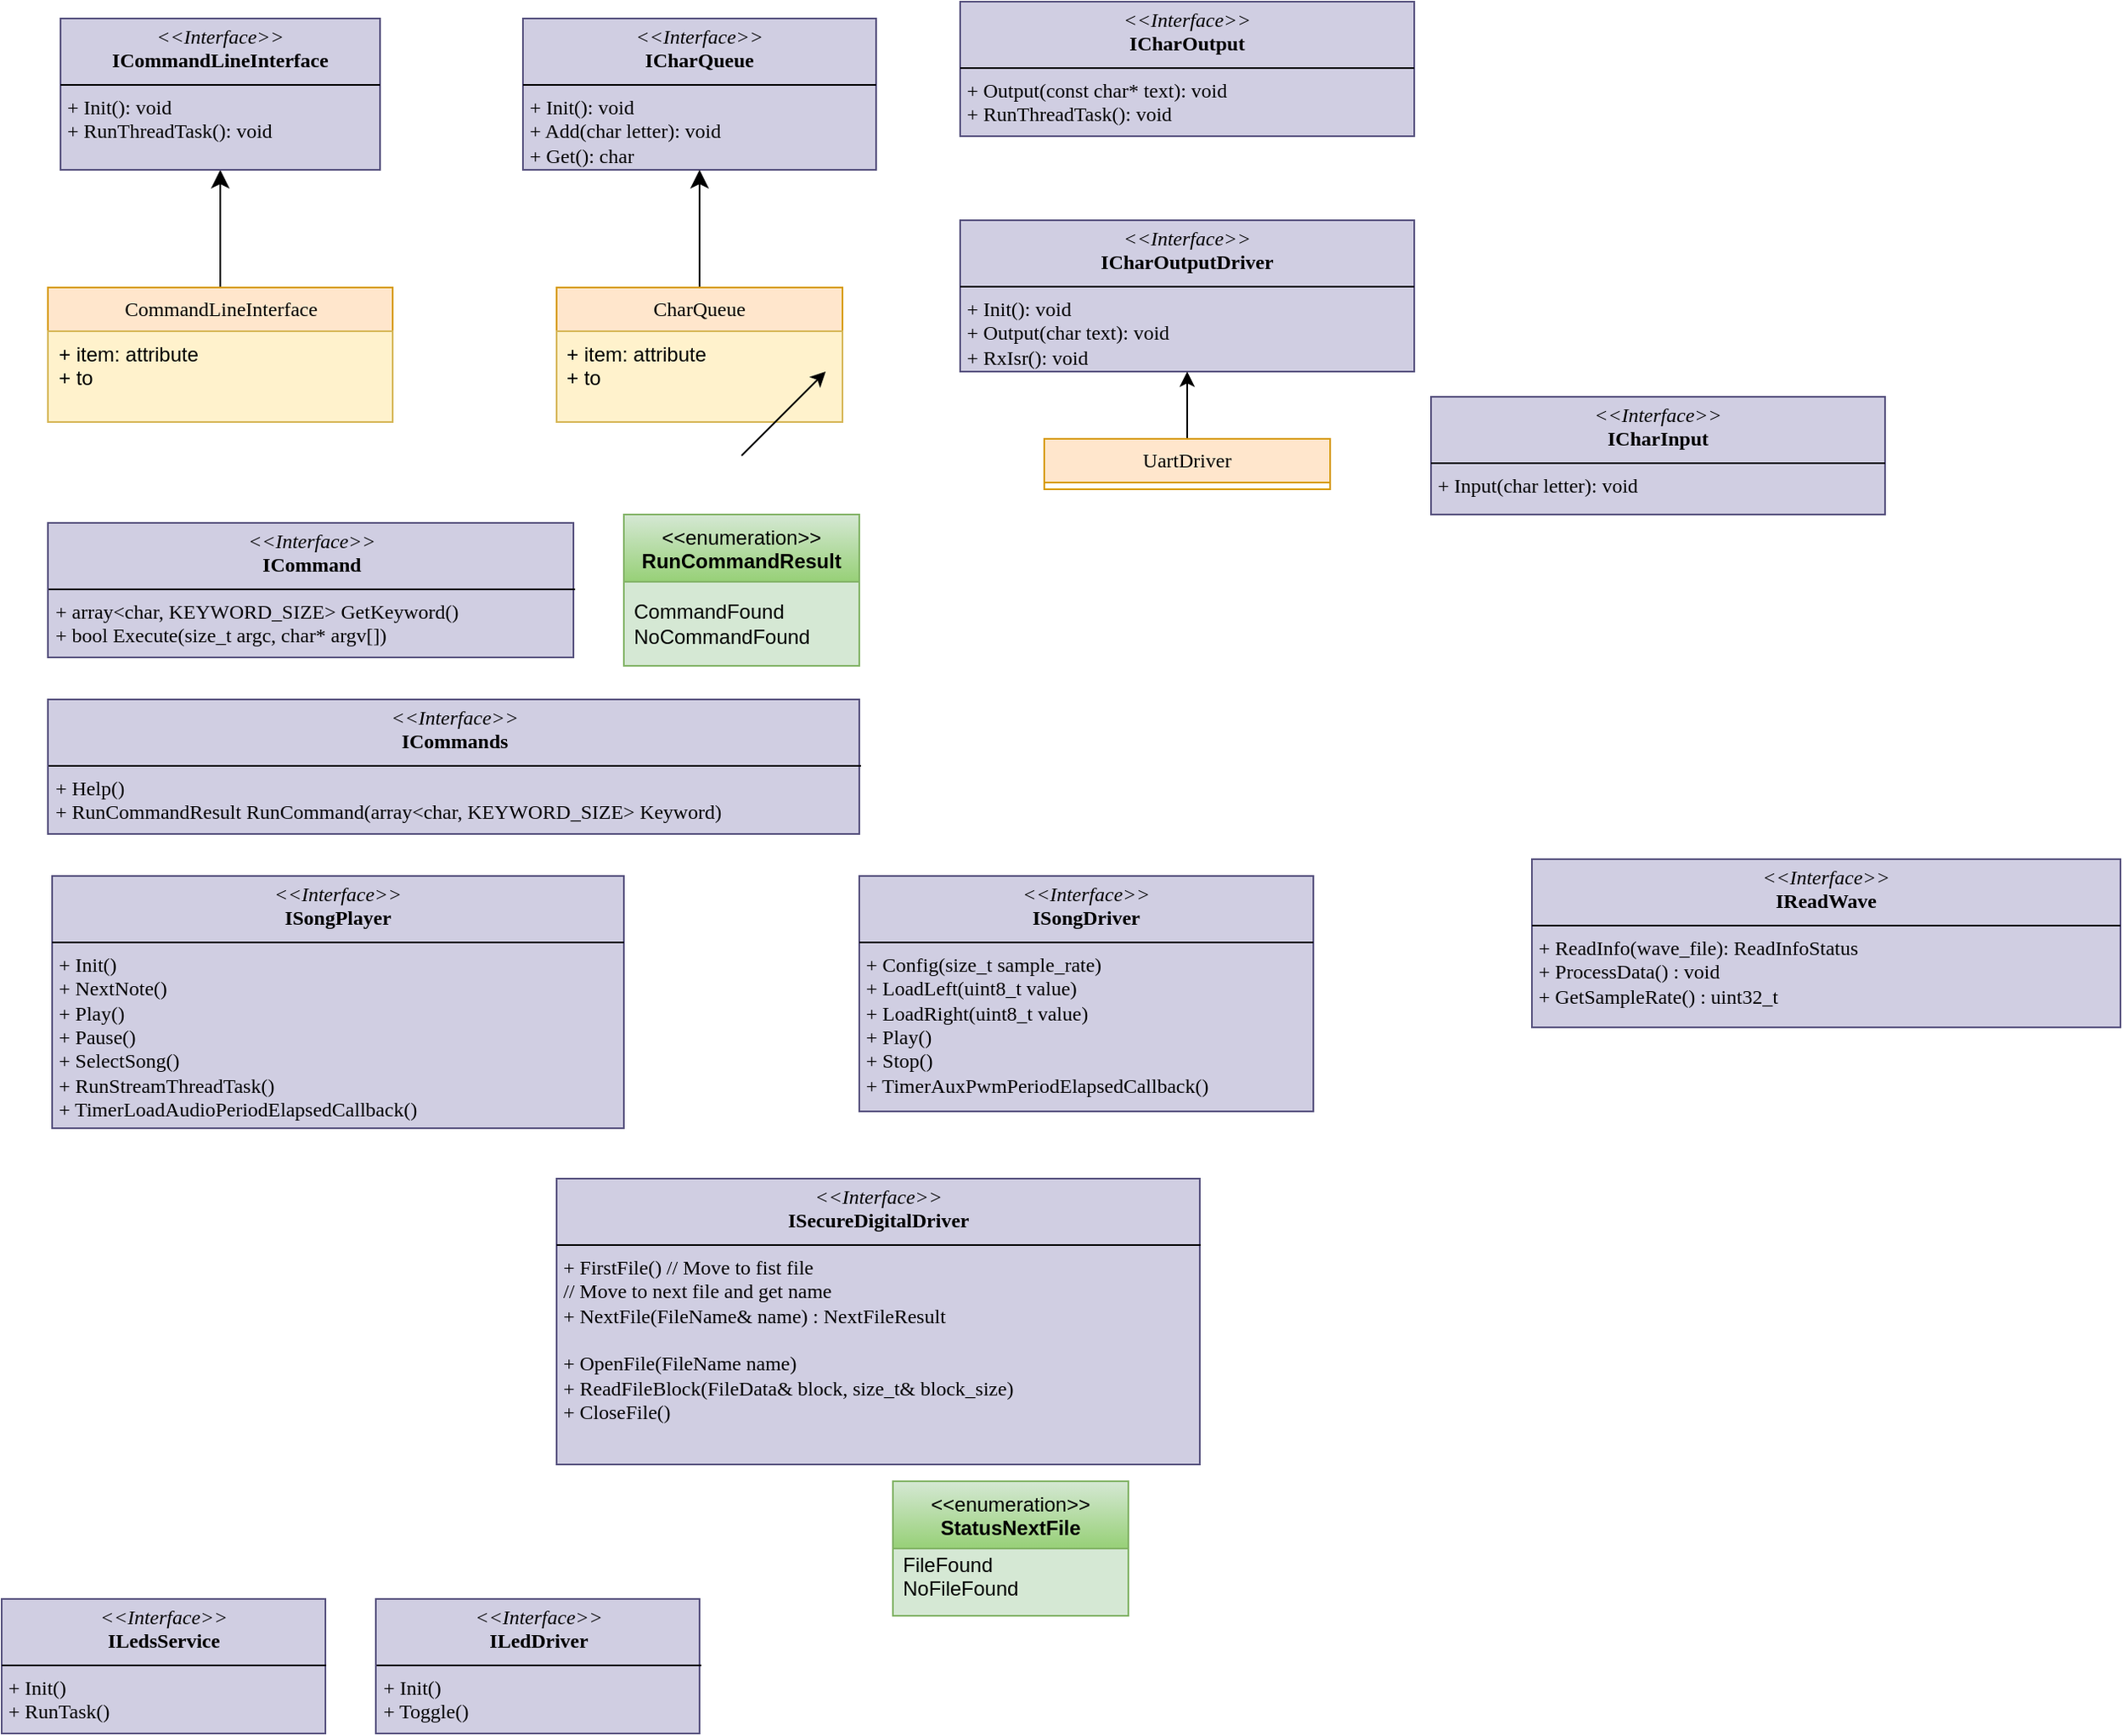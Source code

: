 <mxfile version="27.1.1">
  <diagram id="C5RBs43oDa-KdzZeNtuy" name="Page-1">
    <mxGraphModel dx="1419" dy="657" grid="1" gridSize="10" guides="1" tooltips="1" connect="1" arrows="1" fold="1" page="1" pageScale="1" pageWidth="827" pageHeight="1169" math="0" shadow="0">
      <root>
        <mxCell id="WIyWlLk6GJQsqaUBKTNV-0" />
        <mxCell id="WIyWlLk6GJQsqaUBKTNV-1" parent="WIyWlLk6GJQsqaUBKTNV-0" />
        <mxCell id="1-aZyJSDRmybrYYYOP_5-19" style="edgeStyle=none;curved=1;rounded=0;orthogonalLoop=1;jettySize=auto;html=1;fontSize=12;startSize=8;endSize=8;" parent="WIyWlLk6GJQsqaUBKTNV-1" source="1-aZyJSDRmybrYYYOP_5-1" target="1-aZyJSDRmybrYYYOP_5-18" edge="1">
          <mxGeometry relative="1" as="geometry" />
        </mxCell>
        <mxCell id="1-aZyJSDRmybrYYYOP_5-1" value="CommandLineInterface" style="swimlane;fontStyle=0;childLayout=stackLayout;horizontal=1;startSize=26;fillColor=#ffe6cc;horizontalStack=0;resizeParent=1;resizeParentMax=0;resizeLast=0;collapsible=1;marginBottom=0;whiteSpace=wrap;html=1;strokeColor=#d79b00;fontFamily=Lucida Console;" parent="WIyWlLk6GJQsqaUBKTNV-1" vertex="1">
          <mxGeometry x="117.5" y="260" width="205" height="80" as="geometry">
            <mxRectangle x="165" y="220" width="100" height="30" as="alternateBounds" />
          </mxGeometry>
        </mxCell>
        <mxCell id="1-aZyJSDRmybrYYYOP_5-11" value="+ item: attribute&lt;div&gt;+ to&lt;/div&gt;" style="text;strokeColor=#d6b656;fillColor=#fff2cc;align=left;verticalAlign=top;spacingLeft=4;spacingRight=4;overflow=hidden;rotatable=0;points=[[0,0.5],[1,0.5]];portConstraint=eastwest;whiteSpace=wrap;html=1;" parent="1-aZyJSDRmybrYYYOP_5-1" vertex="1">
          <mxGeometry y="26" width="205" height="54" as="geometry" />
        </mxCell>
        <mxCell id="1-aZyJSDRmybrYYYOP_5-18" value="&lt;p style=&quot;margin:0px;margin-top:4px;text-align:center;&quot;&gt;&lt;i&gt;&amp;lt;&amp;lt;Interface&amp;gt;&amp;gt;&lt;/i&gt;&lt;br&gt;&lt;b style=&quot;&quot;&gt;&lt;font&gt;ICommandLineInterface&lt;/font&gt;&lt;/b&gt;&lt;/p&gt;&lt;hr style=&quot;border-style:solid;&quot; size=&quot;1&quot;&gt;&lt;p style=&quot;margin:0px;margin-left:4px;&quot;&gt;&lt;font&gt;+ Init(): void&lt;br&gt;+ RunThreadTask(): void&lt;/font&gt;&lt;/p&gt;" style="verticalAlign=top;align=left;overflow=fill;html=1;whiteSpace=wrap;fillColor=#d0cee2;strokeColor=#56517e;fontFamily=Lucida Console;" parent="WIyWlLk6GJQsqaUBKTNV-1" vertex="1">
          <mxGeometry x="125" y="100" width="190" height="90" as="geometry" />
        </mxCell>
        <mxCell id="1-aZyJSDRmybrYYYOP_5-20" value="&lt;p style=&quot;margin:0px;margin-top:4px;text-align:center;&quot;&gt;&lt;i&gt;&amp;lt;&amp;lt;Interface&amp;gt;&amp;gt;&lt;/i&gt;&lt;br&gt;&lt;b style=&quot;&quot;&gt;&lt;font&gt;ICharQueue&lt;/font&gt;&lt;/b&gt;&lt;/p&gt;&lt;hr style=&quot;border-style:solid;&quot; size=&quot;1&quot;&gt;&lt;p style=&quot;margin:0px;margin-left:4px;&quot;&gt;&lt;font&gt;+ Init(): void&lt;br&gt;+ Add(char letter): void&lt;/font&gt;&lt;/p&gt;&lt;p style=&quot;margin:0px;margin-left:4px;&quot;&gt;&lt;font&gt;+ Get(): char&lt;/font&gt;&lt;/p&gt;" style="verticalAlign=top;align=left;overflow=fill;html=1;whiteSpace=wrap;fillColor=#d0cee2;strokeColor=#56517e;fontFamily=Lucida Console;" parent="WIyWlLk6GJQsqaUBKTNV-1" vertex="1">
          <mxGeometry x="400" y="100" width="210" height="90" as="geometry" />
        </mxCell>
        <mxCell id="1-aZyJSDRmybrYYYOP_5-23" style="edgeStyle=none;curved=1;rounded=0;orthogonalLoop=1;jettySize=auto;html=1;fontSize=12;startSize=8;endSize=8;" parent="WIyWlLk6GJQsqaUBKTNV-1" source="1-aZyJSDRmybrYYYOP_5-21" target="1-aZyJSDRmybrYYYOP_5-20" edge="1">
          <mxGeometry relative="1" as="geometry" />
        </mxCell>
        <mxCell id="1-aZyJSDRmybrYYYOP_5-21" value="CharQueue" style="swimlane;fontStyle=0;childLayout=stackLayout;horizontal=1;startSize=26;fillColor=#ffe6cc;horizontalStack=0;resizeParent=1;resizeParentMax=0;resizeLast=0;collapsible=1;marginBottom=0;whiteSpace=wrap;html=1;strokeColor=#d79b00;fontFamily=Lucida Console;" parent="WIyWlLk6GJQsqaUBKTNV-1" vertex="1">
          <mxGeometry x="420" y="260" width="170" height="80" as="geometry">
            <mxRectangle x="165" y="220" width="100" height="30" as="alternateBounds" />
          </mxGeometry>
        </mxCell>
        <mxCell id="1-aZyJSDRmybrYYYOP_5-22" value="+ item: attribute&lt;div&gt;+ to&lt;/div&gt;" style="text;strokeColor=#d6b656;fillColor=#fff2cc;align=left;verticalAlign=top;spacingLeft=4;spacingRight=4;overflow=hidden;rotatable=0;points=[[0,0.5],[1,0.5]];portConstraint=eastwest;whiteSpace=wrap;html=1;" parent="1-aZyJSDRmybrYYYOP_5-21" vertex="1">
          <mxGeometry y="26" width="170" height="54" as="geometry" />
        </mxCell>
        <mxCell id="6GGKKXd58jNq54ZC34cy-0" value="&lt;p style=&quot;margin:0px;margin-top:4px;text-align:center;&quot;&gt;&lt;i&gt;&amp;lt;&amp;lt;Interface&amp;gt;&amp;gt;&lt;/i&gt;&lt;br&gt;&lt;b style=&quot;&quot;&gt;&lt;font&gt;ICommand&lt;/font&gt;&lt;/b&gt;&lt;/p&gt;&lt;hr style=&quot;border-style:solid;&quot; size=&quot;1&quot;&gt;&lt;p style=&quot;margin:0px;margin-left:4px;&quot;&gt;&lt;font&gt;+ array&amp;lt;char, KEYWORD_SIZE&amp;gt; GetKeyword()&lt;br&gt;+ bool Execute(size_t argc, char* argv[])&lt;/font&gt;&lt;/p&gt;" style="verticalAlign=top;align=left;overflow=fill;html=1;whiteSpace=wrap;fillColor=#d0cee2;strokeColor=#56517e;fontFamily=Lucida Console;" parent="WIyWlLk6GJQsqaUBKTNV-1" vertex="1">
          <mxGeometry x="117.5" y="400" width="312.5" height="80" as="geometry" />
        </mxCell>
        <mxCell id="6GGKKXd58jNq54ZC34cy-1" value="&lt;p style=&quot;margin:0px;margin-top:4px;text-align:center;&quot;&gt;&lt;i&gt;&amp;lt;&amp;lt;Interface&amp;gt;&amp;gt;&lt;/i&gt;&lt;br&gt;&lt;b style=&quot;&quot;&gt;&lt;font&gt;ICommands&lt;/font&gt;&lt;/b&gt;&lt;/p&gt;&lt;hr style=&quot;border-style:solid;&quot; size=&quot;1&quot;&gt;&lt;p style=&quot;margin:0px;margin-left:4px;&quot;&gt;&lt;font&gt;+ Help()&lt;br&gt;+ RunCommandResult RunCommand(&lt;/font&gt;&lt;span style=&quot;background-color: transparent; color: light-dark(rgb(0, 0, 0), rgb(255, 255, 255));&quot;&gt;array&amp;lt;char, KEYWORD_SIZE&amp;gt; Keyword&lt;/span&gt;&lt;span style=&quot;background-color: transparent; color: light-dark(rgb(0, 0, 0), rgb(255, 255, 255));&quot;&gt;)&lt;/span&gt;&lt;/p&gt;" style="verticalAlign=top;align=left;overflow=fill;html=1;whiteSpace=wrap;fillColor=#d0cee2;strokeColor=#56517e;fontFamily=Lucida Console;" parent="WIyWlLk6GJQsqaUBKTNV-1" vertex="1">
          <mxGeometry x="117.5" y="505" width="482.5" height="80" as="geometry" />
        </mxCell>
        <mxCell id="6GGKKXd58jNq54ZC34cy-2" value="&amp;lt;&amp;lt;enumeration&amp;gt;&amp;gt;&lt;br&gt;&lt;b&gt;RunCommandResult&lt;/b&gt;" style="swimlane;fontStyle=0;align=center;verticalAlign=top;childLayout=stackLayout;horizontal=1;startSize=40;horizontalStack=0;resizeParent=1;resizeParentMax=0;resizeLast=0;collapsible=0;marginBottom=0;html=1;whiteSpace=wrap;fillColor=#d5e8d4;gradientColor=#97d077;strokeColor=#82b366;" parent="WIyWlLk6GJQsqaUBKTNV-1" vertex="1">
          <mxGeometry x="460" y="395" width="140" height="90" as="geometry" />
        </mxCell>
        <mxCell id="6GGKKXd58jNq54ZC34cy-3" value="&lt;div&gt;CommandFound&lt;br&gt;&lt;div&gt;&lt;div&gt;NoCommandFound&lt;/div&gt;&lt;/div&gt;&lt;/div&gt;" style="text;html=1;strokeColor=#82b366;fillColor=#d5e8d4;align=left;verticalAlign=middle;spacingLeft=4;spacingRight=4;overflow=hidden;rotatable=0;points=[[0,0.5],[1,0.5]];portConstraint=eastwest;whiteSpace=wrap;" parent="6GGKKXd58jNq54ZC34cy-2" vertex="1">
          <mxGeometry y="40" width="140" height="50" as="geometry" />
        </mxCell>
        <mxCell id="0iObo25kmQVAuvD8w5tw-0" value="&lt;p style=&quot;margin:0px;margin-top:4px;text-align:center;&quot;&gt;&lt;i&gt;&amp;lt;&amp;lt;Interface&amp;gt;&amp;gt;&lt;/i&gt;&lt;br&gt;&lt;b style=&quot;&quot;&gt;&lt;font&gt;ISongPlayer&lt;/font&gt;&lt;/b&gt;&lt;/p&gt;&lt;hr style=&quot;border-style:solid;&quot; size=&quot;1&quot;&gt;&lt;p style=&quot;margin:0px;margin-left:4px;&quot;&gt;&lt;font&gt;+ Init()&lt;/font&gt;&lt;/p&gt;&lt;p style=&quot;margin:0px;margin-left:4px;&quot;&gt;&lt;font&gt;+ NextNote()&lt;/font&gt;&lt;/p&gt;&lt;p style=&quot;margin:0px;margin-left:4px;&quot;&gt;&lt;font&gt;+&amp;nbsp;&lt;/font&gt;&lt;span style=&quot;background-color: transparent; color: light-dark(rgb(0, 0, 0), rgb(255, 255, 255));&quot;&gt;Play()&lt;/span&gt;&lt;/p&gt;&lt;p style=&quot;margin:0px;margin-left:4px;&quot;&gt;&lt;font&gt;+ Pause(&lt;/font&gt;&lt;span style=&quot;background-color: transparent; color: light-dark(rgb(0, 0, 0), rgb(255, 255, 255));&quot;&gt;)&lt;/span&gt;&lt;/p&gt;&lt;p style=&quot;margin:0px;margin-left:4px;&quot;&gt;&lt;span style=&quot;background-color: transparent; color: light-dark(rgb(0, 0, 0), rgb(255, 255, 255));&quot;&gt;+ SelectSong()&lt;/span&gt;&lt;/p&gt;&lt;p style=&quot;margin:0px;margin-left:4px;&quot;&gt;&lt;span style=&quot;background-color: transparent; color: light-dark(rgb(0, 0, 0), rgb(255, 255, 255));&quot;&gt;+ RunStreamThreadTask()&lt;/span&gt;&lt;/p&gt;&lt;p style=&quot;margin:0px;margin-left:4px;&quot;&gt;&lt;span style=&quot;background-color: transparent; color: light-dark(rgb(0, 0, 0), rgb(255, 255, 255));&quot;&gt;+ TimerLoadAudioPeriodElapsedCallback()&lt;/span&gt;&lt;/p&gt;&lt;p style=&quot;margin:0px;margin-left:4px;&quot;&gt;&lt;br&gt;&lt;/p&gt;" style="verticalAlign=top;align=left;overflow=fill;html=1;whiteSpace=wrap;fillColor=#d0cee2;strokeColor=#56517e;fontFamily=Lucida Console;" parent="WIyWlLk6GJQsqaUBKTNV-1" vertex="1">
          <mxGeometry x="120" y="610" width="340" height="150" as="geometry" />
        </mxCell>
        <mxCell id="0iObo25kmQVAuvD8w5tw-1" value="&lt;p style=&quot;margin:0px;margin-top:4px;text-align:center;&quot;&gt;&lt;i&gt;&amp;lt;&amp;lt;Interface&amp;gt;&amp;gt;&lt;/i&gt;&lt;br&gt;&lt;b style=&quot;&quot;&gt;&lt;font&gt;ISongDriver&lt;/font&gt;&lt;/b&gt;&lt;/p&gt;&lt;hr style=&quot;border-style:solid;&quot; size=&quot;1&quot;&gt;&lt;p style=&quot;margin:0px;margin-left:4px;&quot;&gt;&lt;font&gt;+ Config(size_t sample_rate)&lt;/font&gt;&lt;/p&gt;&lt;p style=&quot;margin:0px;margin-left:4px;&quot;&gt;&lt;font&gt;+ LoadLeft(uint8_t value)&lt;/font&gt;&lt;/p&gt;&lt;p style=&quot;margin:0px;margin-left:4px;&quot;&gt;&lt;font&gt;+ LoadRight&lt;/font&gt;&lt;span style=&quot;background-color: transparent; color: light-dark(rgb(0, 0, 0), rgb(255, 255, 255));&quot;&gt;(uint8_t value)&lt;/span&gt;&lt;/p&gt;&lt;p style=&quot;margin:0px;margin-left:4px;&quot;&gt;&lt;font&gt;+ Play(&lt;/font&gt;&lt;span style=&quot;background-color: transparent; color: light-dark(rgb(0, 0, 0), rgb(255, 255, 255));&quot;&gt;)&lt;/span&gt;&lt;/p&gt;&lt;p style=&quot;margin:0px;margin-left:4px;&quot;&gt;&lt;span style=&quot;background-color: transparent; color: light-dark(rgb(0, 0, 0), rgb(255, 255, 255));&quot;&gt;+ Stop()&lt;/span&gt;&lt;/p&gt;&lt;p style=&quot;margin:0px;margin-left:4px;&quot;&gt;&lt;span style=&quot;background-color: transparent; color: light-dark(rgb(0, 0, 0), rgb(255, 255, 255));&quot;&gt;+ TimerAuxPwmPeriodElapsedCallback()&lt;/span&gt;&lt;/p&gt;" style="verticalAlign=top;align=left;overflow=fill;html=1;whiteSpace=wrap;fillColor=#d0cee2;strokeColor=#56517e;fontFamily=Lucida Console;" parent="WIyWlLk6GJQsqaUBKTNV-1" vertex="1">
          <mxGeometry x="600" y="610" width="270" height="140" as="geometry" />
        </mxCell>
        <mxCell id="0iObo25kmQVAuvD8w5tw-2" value="&lt;p style=&quot;margin:0px;margin-top:4px;text-align:center;&quot;&gt;&lt;i&gt;&amp;lt;&amp;lt;Interface&amp;gt;&amp;gt;&lt;/i&gt;&lt;br&gt;&lt;b style=&quot;&quot;&gt;&lt;font&gt;ILedDriver&lt;/font&gt;&lt;/b&gt;&lt;/p&gt;&lt;hr style=&quot;border-style:solid;&quot; size=&quot;1&quot;&gt;&lt;p style=&quot;margin:0px;margin-left:4px;&quot;&gt;&lt;font&gt;+ Init()&lt;/font&gt;&lt;/p&gt;&lt;p style=&quot;margin:0px;margin-left:4px;&quot;&gt;&lt;font&gt;+ Toggle()&lt;/font&gt;&lt;/p&gt;" style="verticalAlign=top;align=left;overflow=fill;html=1;whiteSpace=wrap;fillColor=#d0cee2;strokeColor=#56517e;fontFamily=Lucida Console;" parent="WIyWlLk6GJQsqaUBKTNV-1" vertex="1">
          <mxGeometry x="312.5" y="1040" width="192.5" height="80" as="geometry" />
        </mxCell>
        <mxCell id="0iObo25kmQVAuvD8w5tw-3" value="&lt;p style=&quot;margin:0px;margin-top:4px;text-align:center;&quot;&gt;&lt;i&gt;&amp;lt;&amp;lt;Interface&amp;gt;&amp;gt;&lt;/i&gt;&lt;br&gt;&lt;b style=&quot;&quot;&gt;&lt;font&gt;ILedsService&lt;/font&gt;&lt;/b&gt;&lt;/p&gt;&lt;hr style=&quot;border-style:solid;&quot; size=&quot;1&quot;&gt;&lt;p style=&quot;margin:0px;margin-left:4px;&quot;&gt;&lt;font&gt;+ Init()&lt;/font&gt;&lt;/p&gt;&lt;p style=&quot;margin:0px;margin-left:4px;&quot;&gt;&lt;font&gt;+ RunTask()&lt;/font&gt;&lt;/p&gt;" style="verticalAlign=top;align=left;overflow=fill;html=1;whiteSpace=wrap;fillColor=#d0cee2;strokeColor=#56517e;fontFamily=Lucida Console;" parent="WIyWlLk6GJQsqaUBKTNV-1" vertex="1">
          <mxGeometry x="90" y="1040" width="192.5" height="80" as="geometry" />
        </mxCell>
        <mxCell id="ADoXMqGp-mkOqI_x4d9v-0" value="&lt;p style=&quot;margin:0px;margin-top:4px;text-align:center;&quot;&gt;&lt;i&gt;&amp;lt;&amp;lt;Interface&amp;gt;&amp;gt;&lt;/i&gt;&lt;br&gt;&lt;b style=&quot;&quot;&gt;&lt;font&gt;ISecureDigitalDriver&lt;/font&gt;&lt;/b&gt;&lt;/p&gt;&lt;hr style=&quot;border-style:solid;&quot; size=&quot;1&quot;&gt;&lt;p style=&quot;margin:0px;margin-left:4px;&quot;&gt;&lt;span style=&quot;background-color: transparent; color: light-dark(rgb(0, 0, 0), rgb(255, 255, 255));&quot;&gt;+ FirstFile() // Move to fist file&lt;/span&gt;&lt;/p&gt;&lt;p style=&quot;margin:0px;margin-left:4px;&quot;&gt;&lt;font&gt;// Move to next file and get name&lt;/font&gt;&lt;/p&gt;&lt;p style=&quot;margin:0px;margin-left:4px;&quot;&gt;&lt;font&gt;+ NextFile(FileName&amp;amp; name&lt;/font&gt;&lt;span style=&quot;background-color: transparent; color: light-dark(rgb(0, 0, 0), rgb(255, 255, 255));&quot;&gt;) : NextFileResult&lt;/span&gt;&lt;/p&gt;&lt;p style=&quot;margin:0px;margin-left:4px;&quot;&gt;&lt;span style=&quot;background-color: transparent; color: light-dark(rgb(0, 0, 0), rgb(255, 255, 255));&quot;&gt;&lt;br&gt;&lt;/span&gt;&lt;/p&gt;&lt;p style=&quot;margin:0px;margin-left:4px;&quot;&gt;&lt;font&gt;+ OpenFile&lt;/font&gt;&lt;span style=&quot;background-color: transparent; color: light-dark(rgb(0, 0, 0), rgb(255, 255, 255));&quot;&gt;(&lt;/span&gt;&lt;span style=&quot;background-color: transparent; color: light-dark(rgb(0, 0, 0), rgb(255, 255, 255));&quot;&gt;FileName name&lt;/span&gt;&lt;span style=&quot;background-color: transparent; color: light-dark(rgb(0, 0, 0), rgb(255, 255, 255));&quot;&gt;)&lt;/span&gt;&lt;/p&gt;&lt;p style=&quot;margin:0px;margin-left:4px;&quot;&gt;&lt;font&gt;+ ReadFileBlock(FileData&amp;amp; block, size_t&amp;amp; block_size&lt;/font&gt;&lt;span style=&quot;background-color: transparent; color: light-dark(rgb(0, 0, 0), rgb(255, 255, 255));&quot;&gt;)&lt;/span&gt;&lt;/p&gt;&lt;p style=&quot;margin:0px;margin-left:4px;&quot;&gt;&lt;span style=&quot;background-color: transparent; color: light-dark(rgb(0, 0, 0), rgb(255, 255, 255));&quot;&gt;+ CloseFile()&lt;/span&gt;&lt;/p&gt;" style="verticalAlign=top;align=left;overflow=fill;html=1;whiteSpace=wrap;fillColor=#d0cee2;strokeColor=#56517e;fontFamily=Lucida Console;" parent="WIyWlLk6GJQsqaUBKTNV-1" vertex="1">
          <mxGeometry x="420" y="790" width="382.5" height="170" as="geometry" />
        </mxCell>
        <mxCell id="ADoXMqGp-mkOqI_x4d9v-1" value="&amp;lt;&amp;lt;enumeration&amp;gt;&amp;gt;&lt;br&gt;&lt;b&gt;StatusNextFile&lt;/b&gt;" style="swimlane;fontStyle=0;align=center;verticalAlign=top;childLayout=stackLayout;horizontal=1;startSize=40;horizontalStack=0;resizeParent=1;resizeParentMax=0;resizeLast=0;collapsible=0;marginBottom=0;html=1;whiteSpace=wrap;fillColor=#d5e8d4;gradientColor=#97d077;strokeColor=#82b366;" parent="WIyWlLk6GJQsqaUBKTNV-1" vertex="1">
          <mxGeometry x="620" y="970" width="140" height="80" as="geometry" />
        </mxCell>
        <mxCell id="ADoXMqGp-mkOqI_x4d9v-2" value="FileFound&lt;br&gt;&lt;div&gt;NoFileFound&lt;br&gt;&lt;div&gt;&lt;div&gt;&lt;br&gt;&lt;/div&gt;&lt;/div&gt;&lt;/div&gt;" style="text;html=1;strokeColor=#82b366;fillColor=#d5e8d4;align=left;verticalAlign=middle;spacingLeft=4;spacingRight=4;overflow=hidden;rotatable=0;points=[[0,0.5],[1,0.5]];portConstraint=eastwest;whiteSpace=wrap;" parent="ADoXMqGp-mkOqI_x4d9v-1" vertex="1">
          <mxGeometry y="40" width="140" height="40" as="geometry" />
        </mxCell>
        <mxCell id="BSVViUrtBVOiA11EnxC_-0" value="&lt;p style=&quot;margin:0px;margin-top:4px;text-align:center;&quot;&gt;&lt;i&gt;&amp;lt;&amp;lt;Interface&amp;gt;&amp;gt;&lt;/i&gt;&lt;br&gt;&lt;b style=&quot;&quot;&gt;&lt;font&gt;ICharOutput&lt;/font&gt;&lt;/b&gt;&lt;/p&gt;&lt;hr style=&quot;border-style:solid;&quot; size=&quot;1&quot;&gt;&lt;p style=&quot;margin:0px;margin-left:4px;&quot;&gt;&lt;font&gt;+ Output(const char* text): void&lt;/font&gt;&lt;/p&gt;&lt;p style=&quot;margin:0px;margin-left:4px;&quot;&gt;&lt;font&gt;+ RunThreadTask(): void&lt;/font&gt;&lt;/p&gt;" style="verticalAlign=top;align=left;overflow=fill;html=1;whiteSpace=wrap;fillColor=#d0cee2;strokeColor=#56517e;fontFamily=Lucida Console;" parent="WIyWlLk6GJQsqaUBKTNV-1" vertex="1">
          <mxGeometry x="660" y="90" width="270" height="80" as="geometry" />
        </mxCell>
        <mxCell id="BSVViUrtBVOiA11EnxC_-2" value="&lt;p style=&quot;margin:0px;margin-top:4px;text-align:center;&quot;&gt;&lt;i&gt;&amp;lt;&amp;lt;Interface&amp;gt;&amp;gt;&lt;/i&gt;&lt;br&gt;&lt;b style=&quot;&quot;&gt;&lt;font&gt;ICharOutputDriver&lt;/font&gt;&lt;/b&gt;&lt;/p&gt;&lt;hr style=&quot;border-style:solid;&quot; size=&quot;1&quot;&gt;&lt;p style=&quot;margin:0px;margin-left:4px;&quot;&gt;&lt;font&gt;+ Init(): void&lt;br&gt;+ Output(char text): void&lt;/font&gt;&lt;/p&gt;&lt;p style=&quot;margin:0px;margin-left:4px;&quot;&gt;&lt;font&gt;+ RxIsr(): void&lt;/font&gt;&lt;/p&gt;" style="verticalAlign=top;align=left;overflow=fill;html=1;whiteSpace=wrap;fillColor=#d0cee2;strokeColor=#56517e;fontFamily=Lucida Console;" parent="WIyWlLk6GJQsqaUBKTNV-1" vertex="1">
          <mxGeometry x="660" y="220" width="270" height="90" as="geometry" />
        </mxCell>
        <mxCell id="BSVViUrtBVOiA11EnxC_-6" style="edgeStyle=orthogonalEdgeStyle;rounded=0;orthogonalLoop=1;jettySize=auto;html=1;" parent="WIyWlLk6GJQsqaUBKTNV-1" source="BSVViUrtBVOiA11EnxC_-3" target="BSVViUrtBVOiA11EnxC_-2" edge="1">
          <mxGeometry relative="1" as="geometry" />
        </mxCell>
        <mxCell id="BSVViUrtBVOiA11EnxC_-3" value="UartDriver" style="swimlane;fontStyle=0;childLayout=stackLayout;horizontal=1;startSize=26;fillColor=#ffe6cc;horizontalStack=0;resizeParent=1;resizeParentMax=0;resizeLast=0;collapsible=1;marginBottom=0;whiteSpace=wrap;html=1;strokeColor=#d79b00;fontFamily=Lucida Console;" parent="WIyWlLk6GJQsqaUBKTNV-1" vertex="1">
          <mxGeometry x="710" y="350" width="170" height="30" as="geometry">
            <mxRectangle x="165" y="220" width="100" height="30" as="alternateBounds" />
          </mxGeometry>
        </mxCell>
        <mxCell id="BSVViUrtBVOiA11EnxC_-5" value="" style="endArrow=classic;html=1;rounded=0;" parent="WIyWlLk6GJQsqaUBKTNV-1" edge="1">
          <mxGeometry width="50" height="50" relative="1" as="geometry">
            <mxPoint x="530" y="360" as="sourcePoint" />
            <mxPoint x="580" y="310" as="targetPoint" />
          </mxGeometry>
        </mxCell>
        <mxCell id="k9FTgwsunnCFrQa-hcNU-0" value="&lt;p style=&quot;margin:0px;margin-top:4px;text-align:center;&quot;&gt;&lt;i&gt;&amp;lt;&amp;lt;Interface&amp;gt;&amp;gt;&lt;/i&gt;&lt;br&gt;&lt;b style=&quot;&quot;&gt;&lt;font&gt;ICharInput&lt;/font&gt;&lt;/b&gt;&lt;/p&gt;&lt;hr style=&quot;border-style:solid;&quot; size=&quot;1&quot;&gt;&lt;p style=&quot;margin:0px;margin-left:4px;&quot;&gt;&lt;font&gt;+ Input(char letter): void&lt;/font&gt;&lt;/p&gt;" style="verticalAlign=top;align=left;overflow=fill;html=1;whiteSpace=wrap;fillColor=#d0cee2;strokeColor=#56517e;fontFamily=Lucida Console;" parent="WIyWlLk6GJQsqaUBKTNV-1" vertex="1">
          <mxGeometry x="940" y="325" width="270" height="70" as="geometry" />
        </mxCell>
        <mxCell id="Erd15DaWQOpx9_qth9-D-0" value="&lt;p style=&quot;margin:0px;margin-top:4px;text-align:center;&quot;&gt;&lt;i&gt;&amp;lt;&amp;lt;Interface&amp;gt;&amp;gt;&lt;/i&gt;&lt;br&gt;&lt;b style=&quot;&quot;&gt;&lt;font&gt;IReadWave&lt;/font&gt;&lt;/b&gt;&lt;/p&gt;&lt;hr style=&quot;border-style:solid;&quot; size=&quot;1&quot;&gt;&lt;p style=&quot;margin:0px;margin-left:4px;&quot;&gt;&lt;font&gt;+ ReadInfo(wave_file): ReadInfoStatus&lt;/font&gt;&lt;/p&gt;&lt;p style=&quot;margin:0px;margin-left:4px;&quot;&gt;&lt;font&gt;+ ProcessData() : void&lt;/font&gt;&lt;/p&gt;&lt;p style=&quot;margin:0px;margin-left:4px;&quot;&gt;&lt;font&gt;+ GetSampleRate() : uint32_t&lt;/font&gt;&lt;/p&gt;" style="verticalAlign=top;align=left;overflow=fill;html=1;whiteSpace=wrap;fillColor=#d0cee2;strokeColor=#56517e;fontFamily=Lucida Console;" parent="WIyWlLk6GJQsqaUBKTNV-1" vertex="1">
          <mxGeometry x="1000" y="600" width="350" height="100" as="geometry" />
        </mxCell>
      </root>
    </mxGraphModel>
  </diagram>
</mxfile>
